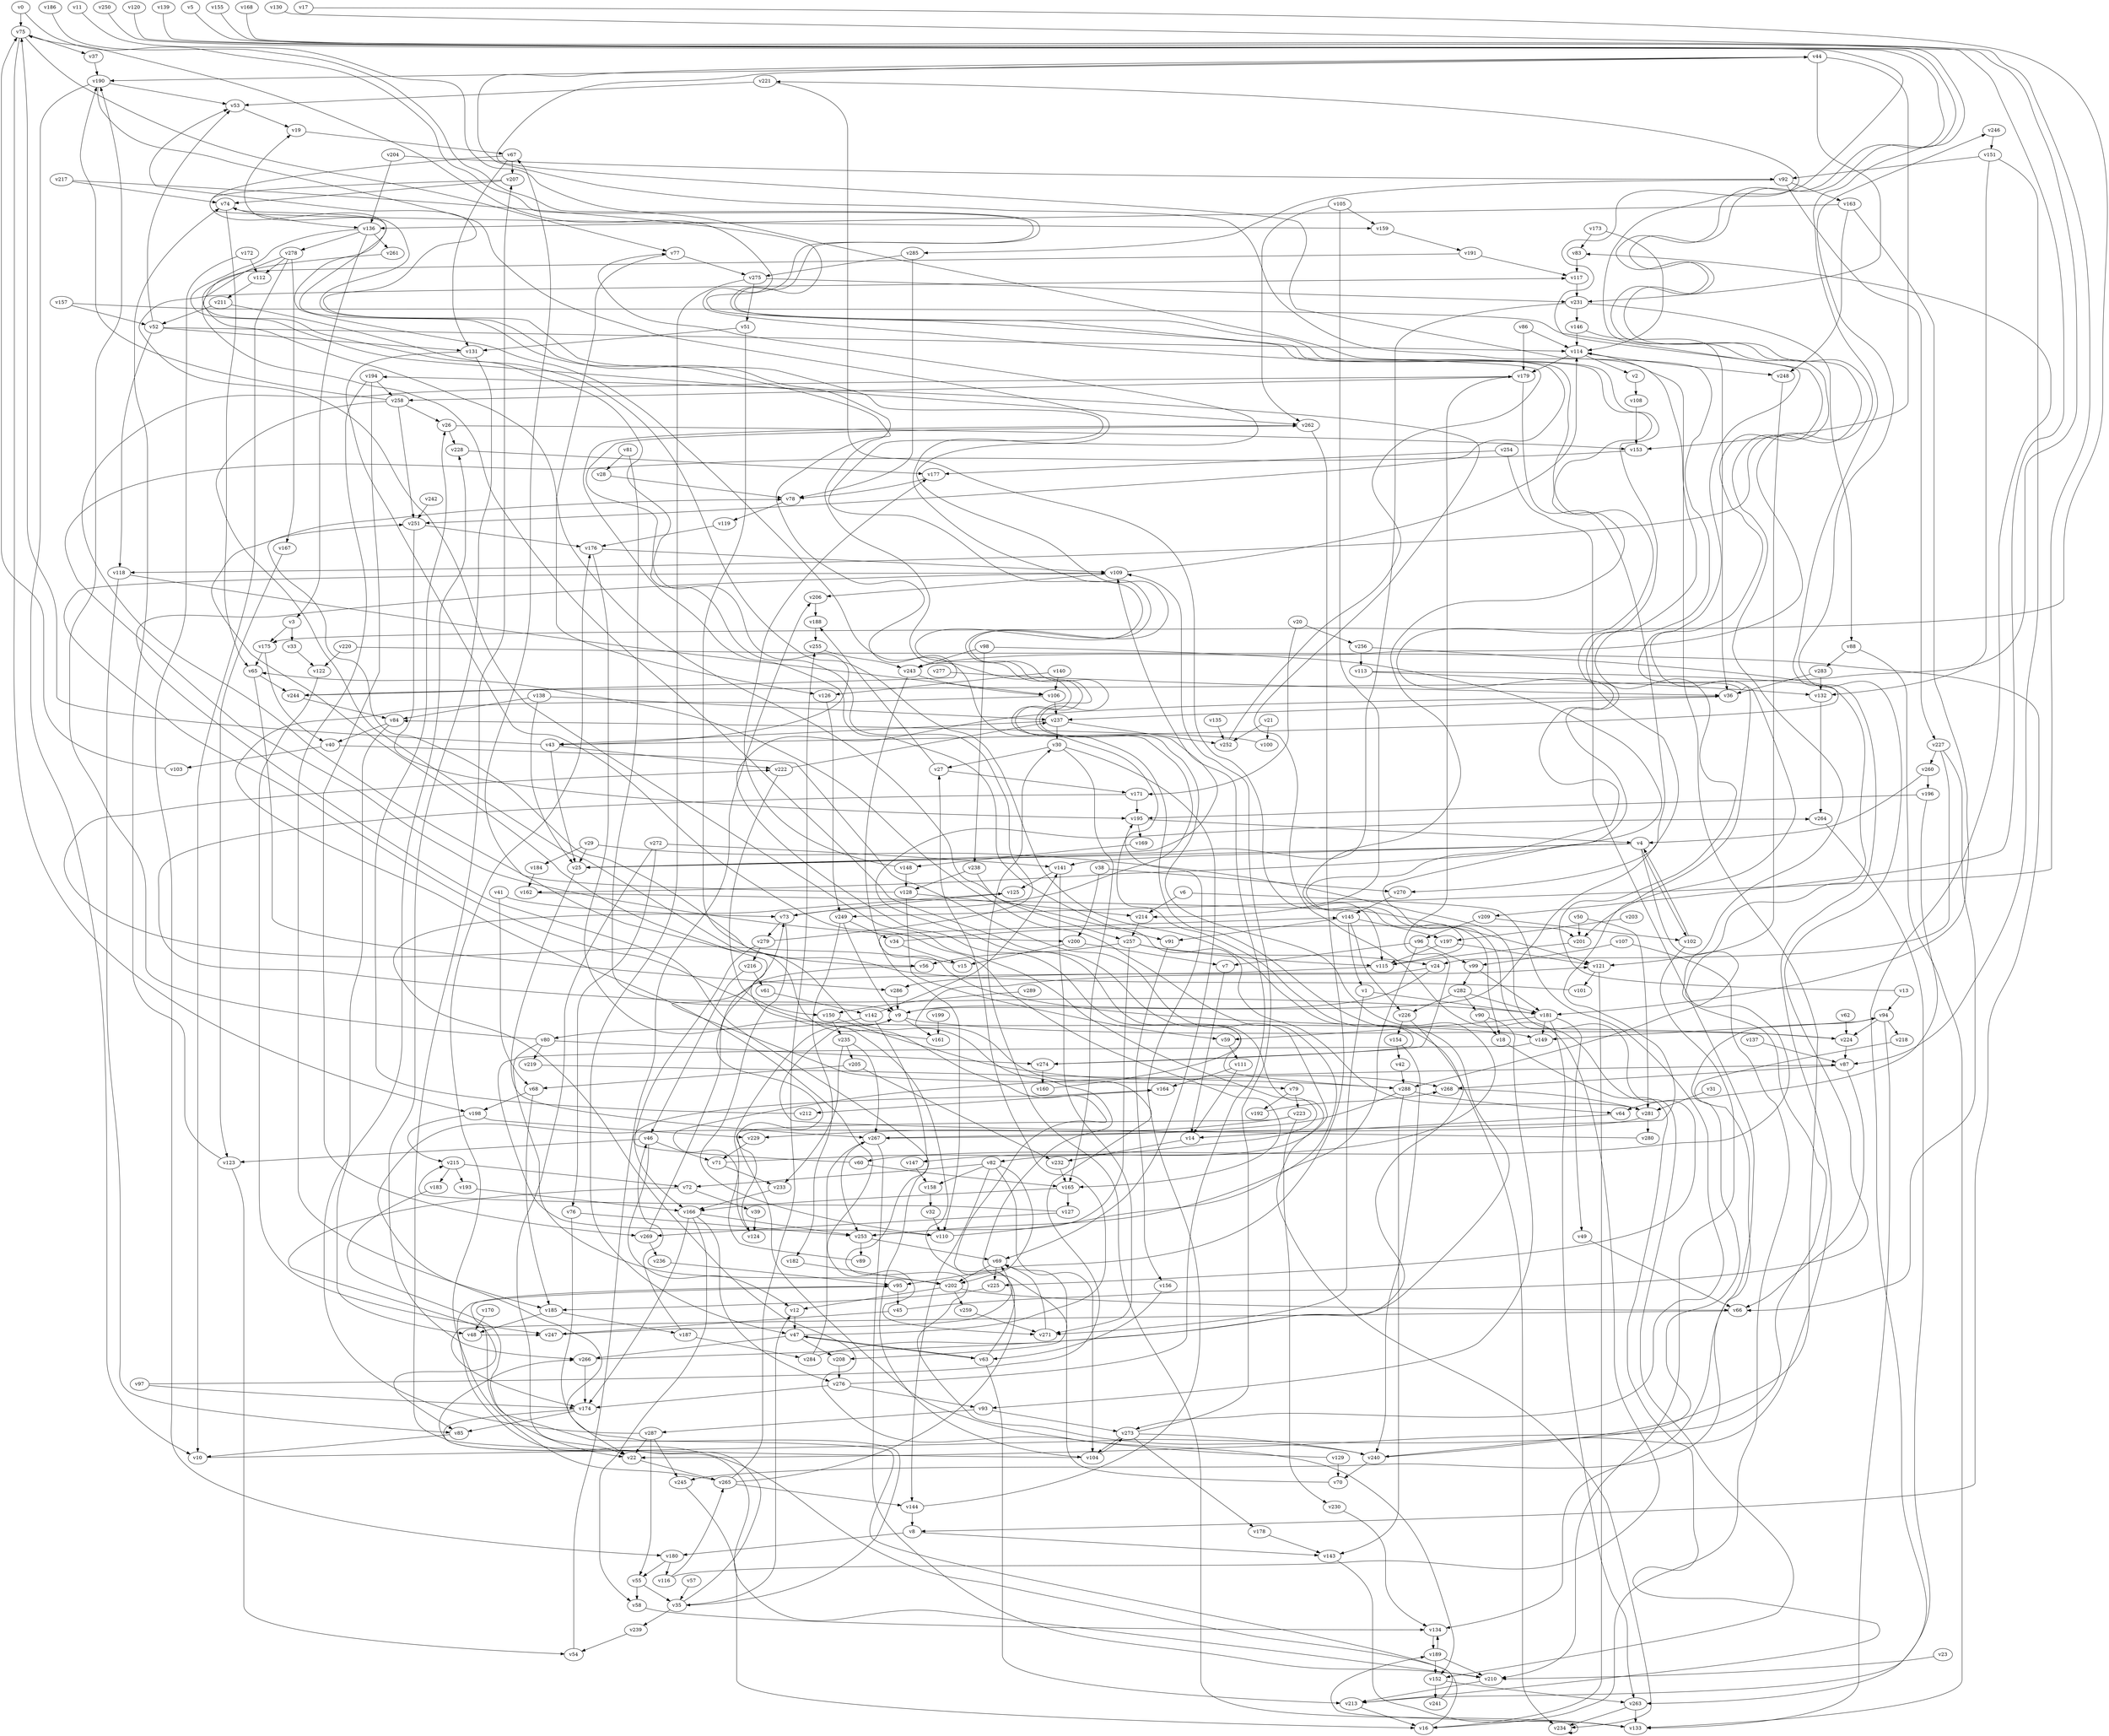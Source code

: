 // Benchmark game 432 - 290 vertices
// time_bound: 126
// targets: v31
digraph G {
    v0 [name="v0", player=1];
    v1 [name="v1", player=1];
    v2 [name="v2", player=1];
    v3 [name="v3", player=0];
    v4 [name="v4", player=1];
    v5 [name="v5", player=0];
    v6 [name="v6", player=1];
    v7 [name="v7", player=0];
    v8 [name="v8", player=1];
    v9 [name="v9", player=1];
    v10 [name="v10", player=1];
    v11 [name="v11", player=0];
    v12 [name="v12", player=0];
    v13 [name="v13", player=1];
    v14 [name="v14", player=1];
    v15 [name="v15", player=1];
    v16 [name="v16", player=0];
    v17 [name="v17", player=0];
    v18 [name="v18", player=1];
    v19 [name="v19", player=0];
    v20 [name="v20", player=0];
    v21 [name="v21", player=1];
    v22 [name="v22", player=1];
    v23 [name="v23", player=1];
    v24 [name="v24", player=1];
    v25 [name="v25", player=1];
    v26 [name="v26", player=1];
    v27 [name="v27", player=1];
    v28 [name="v28", player=0];
    v29 [name="v29", player=1];
    v30 [name="v30", player=1];
    v31 [name="v31", player=1, target=1];
    v32 [name="v32", player=1];
    v33 [name="v33", player=1];
    v34 [name="v34", player=0];
    v35 [name="v35", player=0];
    v36 [name="v36", player=1];
    v37 [name="v37", player=0];
    v38 [name="v38", player=0];
    v39 [name="v39", player=1];
    v40 [name="v40", player=0];
    v41 [name="v41", player=0];
    v42 [name="v42", player=1];
    v43 [name="v43", player=0];
    v44 [name="v44", player=0];
    v45 [name="v45", player=0];
    v46 [name="v46", player=0];
    v47 [name="v47", player=1];
    v48 [name="v48", player=1];
    v49 [name="v49", player=1];
    v50 [name="v50", player=0];
    v51 [name="v51", player=0];
    v52 [name="v52", player=1];
    v53 [name="v53", player=0];
    v54 [name="v54", player=0];
    v55 [name="v55", player=1];
    v56 [name="v56", player=0];
    v57 [name="v57", player=0];
    v58 [name="v58", player=0];
    v59 [name="v59", player=0];
    v60 [name="v60", player=1];
    v61 [name="v61", player=1];
    v62 [name="v62", player=1];
    v63 [name="v63", player=0];
    v64 [name="v64", player=1];
    v65 [name="v65", player=1];
    v66 [name="v66", player=1];
    v67 [name="v67", player=1];
    v68 [name="v68", player=0];
    v69 [name="v69", player=1];
    v70 [name="v70", player=1];
    v71 [name="v71", player=0];
    v72 [name="v72", player=0];
    v73 [name="v73", player=0];
    v74 [name="v74", player=1];
    v75 [name="v75", player=0];
    v76 [name="v76", player=0];
    v77 [name="v77", player=1];
    v78 [name="v78", player=0];
    v79 [name="v79", player=0];
    v80 [name="v80", player=1];
    v81 [name="v81", player=1];
    v82 [name="v82", player=1];
    v83 [name="v83", player=1];
    v84 [name="v84", player=0];
    v85 [name="v85", player=0];
    v86 [name="v86", player=0];
    v87 [name="v87", player=1];
    v88 [name="v88", player=1];
    v89 [name="v89", player=1];
    v90 [name="v90", player=0];
    v91 [name="v91", player=1];
    v92 [name="v92", player=0];
    v93 [name="v93", player=1];
    v94 [name="v94", player=0];
    v95 [name="v95", player=1];
    v96 [name="v96", player=1];
    v97 [name="v97", player=1];
    v98 [name="v98", player=0];
    v99 [name="v99", player=1];
    v100 [name="v100", player=1];
    v101 [name="v101", player=0];
    v102 [name="v102", player=0];
    v103 [name="v103", player=0];
    v104 [name="v104", player=0];
    v105 [name="v105", player=1];
    v106 [name="v106", player=0];
    v107 [name="v107", player=0];
    v108 [name="v108", player=0];
    v109 [name="v109", player=0];
    v110 [name="v110", player=0];
    v111 [name="v111", player=1];
    v112 [name="v112", player=0];
    v113 [name="v113", player=1];
    v114 [name="v114", player=0];
    v115 [name="v115", player=1];
    v116 [name="v116", player=1];
    v117 [name="v117", player=1];
    v118 [name="v118", player=0];
    v119 [name="v119", player=1];
    v120 [name="v120", player=1];
    v121 [name="v121", player=0];
    v122 [name="v122", player=1];
    v123 [name="v123", player=0];
    v124 [name="v124", player=0];
    v125 [name="v125", player=0];
    v126 [name="v126", player=1];
    v127 [name="v127", player=0];
    v128 [name="v128", player=1];
    v129 [name="v129", player=0];
    v130 [name="v130", player=1];
    v131 [name="v131", player=0];
    v132 [name="v132", player=1];
    v133 [name="v133", player=1];
    v134 [name="v134", player=1];
    v135 [name="v135", player=1];
    v136 [name="v136", player=0];
    v137 [name="v137", player=1];
    v138 [name="v138", player=0];
    v139 [name="v139", player=0];
    v140 [name="v140", player=1];
    v141 [name="v141", player=0];
    v142 [name="v142", player=0];
    v143 [name="v143", player=1];
    v144 [name="v144", player=0];
    v145 [name="v145", player=1];
    v146 [name="v146", player=1];
    v147 [name="v147", player=1];
    v148 [name="v148", player=0];
    v149 [name="v149", player=1];
    v150 [name="v150", player=0];
    v151 [name="v151", player=0];
    v152 [name="v152", player=1];
    v153 [name="v153", player=1];
    v154 [name="v154", player=1];
    v155 [name="v155", player=0];
    v156 [name="v156", player=0];
    v157 [name="v157", player=0];
    v158 [name="v158", player=0];
    v159 [name="v159", player=0];
    v160 [name="v160", player=0];
    v161 [name="v161", player=0];
    v162 [name="v162", player=1];
    v163 [name="v163", player=0];
    v164 [name="v164", player=0];
    v165 [name="v165", player=0];
    v166 [name="v166", player=1];
    v167 [name="v167", player=0];
    v168 [name="v168", player=1];
    v169 [name="v169", player=0];
    v170 [name="v170", player=0];
    v171 [name="v171", player=0];
    v172 [name="v172", player=1];
    v173 [name="v173", player=0];
    v174 [name="v174", player=1];
    v175 [name="v175", player=0];
    v176 [name="v176", player=0];
    v177 [name="v177", player=0];
    v178 [name="v178", player=0];
    v179 [name="v179", player=1];
    v180 [name="v180", player=0];
    v181 [name="v181", player=1];
    v182 [name="v182", player=1];
    v183 [name="v183", player=1];
    v184 [name="v184", player=1];
    v185 [name="v185", player=1];
    v186 [name="v186", player=1];
    v187 [name="v187", player=1];
    v188 [name="v188", player=0];
    v189 [name="v189", player=1];
    v190 [name="v190", player=0];
    v191 [name="v191", player=0];
    v192 [name="v192", player=0];
    v193 [name="v193", player=0];
    v194 [name="v194", player=1];
    v195 [name="v195", player=1];
    v196 [name="v196", player=1];
    v197 [name="v197", player=0];
    v198 [name="v198", player=0];
    v199 [name="v199", player=0];
    v200 [name="v200", player=1];
    v201 [name="v201", player=0];
    v202 [name="v202", player=0];
    v203 [name="v203", player=1];
    v204 [name="v204", player=1];
    v205 [name="v205", player=1];
    v206 [name="v206", player=1];
    v207 [name="v207", player=0];
    v208 [name="v208", player=0];
    v209 [name="v209", player=1];
    v210 [name="v210", player=0];
    v211 [name="v211", player=1];
    v212 [name="v212", player=0];
    v213 [name="v213", player=1];
    v214 [name="v214", player=1];
    v215 [name="v215", player=1];
    v216 [name="v216", player=1];
    v217 [name="v217", player=1];
    v218 [name="v218", player=1];
    v219 [name="v219", player=0];
    v220 [name="v220", player=0];
    v221 [name="v221", player=0];
    v222 [name="v222", player=0];
    v223 [name="v223", player=0];
    v224 [name="v224", player=0];
    v225 [name="v225", player=0];
    v226 [name="v226", player=1];
    v227 [name="v227", player=1];
    v228 [name="v228", player=1];
    v229 [name="v229", player=1];
    v230 [name="v230", player=1];
    v231 [name="v231", player=0];
    v232 [name="v232", player=1];
    v233 [name="v233", player=1];
    v234 [name="v234", player=0];
    v235 [name="v235", player=0];
    v236 [name="v236", player=1];
    v237 [name="v237", player=0];
    v238 [name="v238", player=0];
    v239 [name="v239", player=1];
    v240 [name="v240", player=0];
    v241 [name="v241", player=1];
    v242 [name="v242", player=0];
    v243 [name="v243", player=1];
    v244 [name="v244", player=0];
    v245 [name="v245", player=1];
    v246 [name="v246", player=1];
    v247 [name="v247", player=1];
    v248 [name="v248", player=0];
    v249 [name="v249", player=0];
    v250 [name="v250", player=0];
    v251 [name="v251", player=1];
    v252 [name="v252", player=1];
    v253 [name="v253", player=0];
    v254 [name="v254", player=1];
    v255 [name="v255", player=0];
    v256 [name="v256", player=1];
    v257 [name="v257", player=0];
    v258 [name="v258", player=1];
    v259 [name="v259", player=1];
    v260 [name="v260", player=1];
    v261 [name="v261", player=1];
    v262 [name="v262", player=1];
    v263 [name="v263", player=1];
    v264 [name="v264", player=1];
    v265 [name="v265", player=0];
    v266 [name="v266", player=0];
    v267 [name="v267", player=0];
    v268 [name="v268", player=1];
    v269 [name="v269", player=1];
    v270 [name="v270", player=0];
    v271 [name="v271", player=1];
    v272 [name="v272", player=1];
    v273 [name="v273", player=1];
    v274 [name="v274", player=1];
    v275 [name="v275", player=0];
    v276 [name="v276", player=0];
    v277 [name="v277", player=1];
    v278 [name="v278", player=0];
    v279 [name="v279", player=0];
    v280 [name="v280", player=0];
    v281 [name="v281", player=0];
    v282 [name="v282", player=0];
    v283 [name="v283", player=0];
    v284 [name="v284", player=1];
    v285 [name="v285", player=0];
    v286 [name="v286", player=0];
    v287 [name="v287", player=1];
    v288 [name="v288", player=0];
    v289 [name="v289", player=1];

    v0 -> v251 [constraint="t mod 4 == 3"];
    v1 -> v271;
    v2 -> v108;
    v3 -> v175;
    v4 -> v288;
    v5 -> v240 [constraint="t mod 5 == 2"];
    v6 -> v273 [constraint="t < 12"];
    v7 -> v14;
    v8 -> v143;
    v9 -> v44 [constraint="t >= 5"];
    v10 -> v94 [constraint="t < 8"];
    v11 -> v152 [constraint="t >= 5"];
    v12 -> v47;
    v13 -> v44 [constraint="t < 5"];
    v14 -> v232;
    v15 -> v222 [constraint="t < 11"];
    v16 -> v95 [constraint="t >= 4"];
    v17 -> v175 [constraint="t mod 5 == 4"];
    v18 -> v213 [constraint="t mod 4 == 2"];
    v19 -> v67;
    v20 -> v171;
    v21 -> v100;
    v22 -> v265;
    v23 -> v210;
    v24 -> v79 [constraint="t < 11"];
    v25 -> v77 [constraint="t >= 4"];
    v26 -> v228;
    v27 -> v171;
    v28 -> v78;
    v29 -> v225 [constraint="t mod 3 == 1"];
    v30 -> v165;
    v31 -> v281;
    v32 -> v110;
    v33 -> v122;
    v34 -> v201 [constraint="t < 6"];
    v35 -> v266 [constraint="t < 14"];
    v36 -> v237;
    v37 -> v190;
    v38 -> v270;
    v39 -> v124;
    v40 -> v147 [constraint="t < 14"];
    v41 -> v73;
    v42 -> v288;
    v43 -> v75;
    v44 -> v153;
    v45 -> v246 [constraint="t mod 3 == 2"];
    v46 -> v71;
    v47 -> v208;
    v48 -> v247 [constraint="t mod 4 == 0"];
    v49 -> v66;
    v50 -> v281;
    v51 -> v56;
    v52 -> v114;
    v53 -> v19;
    v54 -> v206;
    v55 -> v58;
    v56 -> v152 [constraint="t mod 2 == 0"];
    v57 -> v35;
    v58 -> v134;
    v59 -> v111;
    v60 -> v164 [constraint="t < 7"];
    v61 -> v142;
    v62 -> v224;
    v63 -> v179 [constraint="t mod 2 == 1"];
    v64 -> v14;
    v65 -> v286;
    v66 -> v174 [constraint="t >= 5"];
    v67 -> v159 [constraint="t mod 3 == 2"];
    v68 -> v198;
    v69 -> v202;
    v70 -> v69;
    v71 -> v117 [constraint="t < 5"];
    v72 -> v85 [constraint="t < 6"];
    v73 -> v53 [constraint="t < 12"];
    v74 -> v136;
    v75 -> v77 [constraint="t < 12"];
    v76 -> v253;
    v77 -> v126;
    v78 -> v119;
    v79 -> v192;
    v80 -> v202;
    v81 -> v28;
    v82 -> v202;
    v83 -> v117;
    v84 -> v48;
    v85 -> v10;
    v86 -> v179;
    v87 -> v66;
    v88 -> v283;
    v89 -> v9 [constraint="t < 8"];
    v90 -> v18;
    v91 -> v156;
    v92 -> v227;
    v93 -> v273;
    v94 -> v133;
    v95 -> v45;
    v96 -> v7;
    v97 -> v121 [constraint="t mod 5 == 0"];
    v98 -> v162 [constraint="t >= 4"];
    v99 -> v282;
    v100 -> v84 [constraint="t >= 2"];
    v101 -> v251 [constraint="t < 12"];
    v102 -> v4;
    v103 -> v75;
    v104 -> v207;
    v105 -> v262;
    v106 -> v271 [constraint="t < 8"];
    v107 -> v16;
    v108 -> v153;
    v109 -> v206;
    v110 -> v65 [constraint="t >= 1"];
    v111 -> v14;
    v112 -> v211;
    v113 -> v60 [constraint="t mod 2 == 1"];
    v114 -> v179;
    v115 -> v286;
    v116 -> v194 [constraint="t >= 3"];
    v117 -> v231;
    v118 -> v106 [constraint="t mod 3 == 0"];
    v119 -> v176;
    v120 -> v118 [constraint="t mod 5 == 1"];
    v121 -> v101;
    v122 -> v247;
    v123 -> v54;
    v124 -> v87 [constraint="t < 8"];
    v125 -> v73;
    v126 -> v249;
    v127 -> v215 [constraint="t >= 4"];
    v128 -> v67;
    v129 -> v125 [constraint="t < 5"];
    v130 -> v249 [constraint="t < 7"];
    v131 -> v165 [constraint="t < 5"];
    v132 -> v264;
    v133 -> v189 [constraint="t >= 3"];
    v134 -> v189;
    v135 -> v252;
    v136 -> v262 [constraint="t mod 2 == 1"];
    v137 -> v87;
    v138 -> v84;
    v139 -> v243 [constraint="t >= 1"];
    v140 -> v126;
    v141 -> v271;
    v142 -> v80;
    v143 -> v133;
    v144 -> v195;
    v145 -> v226;
    v146 -> v114;
    v147 -> v158;
    v148 -> v177;
    v149 -> v110 [constraint="t mod 4 == 2"];
    v150 -> v268;
    v151 -> v87;
    v152 -> v241;
    v153 -> v200 [constraint="t mod 2 == 1"];
    v154 -> v42;
    v155 -> v209 [constraint="t >= 5"];
    v156 -> v63;
    v157 -> v201 [constraint="t < 12"];
    v158 -> v32;
    v159 -> v191;
    v160 -> v264 [constraint="t >= 1"];
    v161 -> v109 [constraint="t mod 3 == 1"];
    v162 -> v121 [constraint="t < 13"];
    v163 -> v181;
    v164 -> v212;
    v165 -> v166;
    v166 -> v58;
    v167 -> v123;
    v168 -> v244 [constraint="t < 7"];
    v169 -> v148;
    v170 -> v48;
    v171 -> v181 [constraint="t mod 2 == 1"];
    v172 -> v112;
    v173 -> v83;
    v174 -> v210 [constraint="t >= 3"];
    v175 -> v40;
    v176 -> v149;
    v177 -> v78;
    v178 -> v143;
    v179 -> v274;
    v180 -> v55;
    v181 -> v49;
    v182 -> v202;
    v183 -> v22 [constraint="t mod 5 == 2"];
    v184 -> v162;
    v185 -> v48;
    v186 -> v115 [constraint="t < 14"];
    v187 -> v46 [constraint="t >= 2"];
    v188 -> v255;
    v189 -> v210;
    v190 -> v82 [constraint="t mod 2 == 1"];
    v191 -> v234 [constraint="t mod 5 == 2"];
    v192 -> v268 [constraint="t mod 4 == 1"];
    v193 -> v166;
    v194 -> v258;
    v195 -> v4;
    v196 -> v64;
    v197 -> v121;
    v198 -> v229;
    v199 -> v161;
    v200 -> v7;
    v201 -> v115;
    v202 -> v259;
    v203 -> v197;
    v204 -> v92;
    v205 -> v68;
    v206 -> v188;
    v207 -> v244 [constraint="t mod 5 == 0"];
    v208 -> v276;
    v209 -> v102;
    v210 -> v213;
    v211 -> v274 [constraint="t mod 2 == 0"];
    v212 -> v26;
    v213 -> v83 [constraint="t >= 5"];
    v214 -> v257;
    v215 -> v193;
    v216 -> v46;
    v217 -> v18 [constraint="t >= 2"];
    v218 -> v245 [constraint="t >= 2"];
    v219 -> v288;
    v220 -> v8 [constraint="t >= 2"];
    v221 -> v53;
    v222 -> v237;
    v223 -> v124 [constraint="t mod 3 == 0"];
    v224 -> v145 [constraint="t mod 2 == 0"];
    v225 -> v185;
    v226 -> v234;
    v227 -> v260;
    v228 -> v177;
    v229 -> v71;
    v230 -> v134;
    v231 -> v146;
    v232 -> v165;
    v233 -> v166;
    v234 -> v234;
    v235 -> v233;
    v236 -> v95;
    v237 -> v252;
    v238 -> v91;
    v239 -> v54;
    v240 -> v109 [constraint="t >= 2"];
    v241 -> v95 [constraint="t mod 5 == 2"];
    v242 -> v251;
    v243 -> v106;
    v244 -> v84;
    v245 -> v16;
    v246 -> v151;
    v247 -> v78 [constraint="t mod 5 == 1"];
    v248 -> v121;
    v249 -> v182;
    v250 -> v22 [constraint="t >= 5"];
    v251 -> v176;
    v252 -> v75 [constraint="t < 13"];
    v253 -> v89;
    v254 -> v177;
    v255 -> v243;
    v256 -> v43 [constraint="t < 8"];
    v257 -> v115;
    v258 -> v208 [constraint="t >= 5"];
    v259 -> v271;
    v260 -> v196;
    v261 -> v257 [constraint="t mod 5 == 3"];
    v262 -> v281 [constraint="t < 6"];
    v263 -> v133;
    v264 -> v263;
    v265 -> v69;
    v266 -> v19 [constraint="t >= 5"];
    v267 -> v221 [constraint="t mod 5 == 2"];
    v268 -> v281;
    v269 -> v73;
    v270 -> v145;
    v271 -> v69;
    v272 -> v22;
    v273 -> v104;
    v274 -> v160;
    v275 -> v51;
    v276 -> v93;
    v277 -> v36;
    v278 -> v43 [constraint="t >= 4"];
    v279 -> v262 [constraint="t < 7"];
    v280 -> v9 [constraint="t < 7"];
    v281 -> v35 [constraint="t < 14"];
    v282 -> v90;
    v283 -> v36;
    v284 -> v74 [constraint="t mod 2 == 1"];
    v285 -> v275;
    v286 -> v9;
    v287 -> v22;
    v288 -> v36 [constraint="t >= 3"];
    v289 -> v150;
    v257 -> v253;
    v205 -> v232;
    v41 -> v68;
    v288 -> v267;
    v197 -> v115;
    v265 -> v255;
    v157 -> v52;
    v181 -> v263;
    v276 -> v109;
    v13 -> v94;
    v195 -> v169;
    v105 -> v159;
    v82 -> v144;
    v251 -> v195;
    v275 -> v47;
    v9 -> v161;
    v138 -> v237;
    v213 -> v16;
    v84 -> v40;
    v152 -> v263;
    v65 -> v244;
    v136 -> v3;
    v166 -> v174;
    v29 -> v25;
    v194 -> v269;
    v43 -> v25;
    v52 -> v53;
    v174 -> v85;
    v43 -> v222;
    v45 -> v247;
    v273 -> v178;
    v227 -> v66;
    v60 -> v165;
    v74 -> v65;
    v46 -> v123;
    v231 -> v88;
    v75 -> v37;
    v151 -> v132;
    v94 -> v218;
    v238 -> v128;
    v235 -> v205;
    v272 -> v76;
    v154 -> v240;
    v257 -> v24;
    v224 -> v87;
    v8 -> v180;
    v175 -> v65;
    v194 -> v185;
    v80 -> v190;
    v226 -> v154;
    v141 -> v125;
    v21 -> v252;
    v55 -> v35;
    v249 -> v34;
    v196 -> v195;
    v96 -> v99;
    v73 -> v279;
    v249 -> v9;
    v176 -> v109;
    v20 -> v256;
    v179 -> v258;
    v72 -> v39;
    v123 -> v74;
    v240 -> v114;
    v69 -> v225;
    v198 -> v215;
    v187 -> v284;
    v215 -> v72;
    v80 -> v274;
    v71 -> v233;
    v263 -> v234;
    v237 -> v43;
    v266 -> v174;
    v145 -> v91;
    v0 -> v75;
    v30 -> v27;
    v92 -> v163;
    v235 -> v267;
    v240 -> v70;
    v44 -> v190;
    v35 -> v12;
    v216 -> v61;
    v68 -> v185;
    v222 -> v150;
    v267 -> v253;
    v202 -> v12;
    v116 -> v265;
    v46 -> v12;
    v211 -> v52;
    v90 -> v93;
    v273 -> v109;
    v67 -> v131;
    v150 -> v235;
    v93 -> v287;
    v221 -> v115;
    v76 -> v22;
    v282 -> v226;
    v104 -> v273;
    v191 -> v117;
    v145 -> v1;
    v80 -> v219;
    v166 -> v276;
    v63 -> v47;
    v4 -> v141;
    v269 -> v236;
    v82 -> v104;
    v171 -> v195;
    v97 -> v174;
    v276 -> v174;
    v94 -> v224;
    v30 -> v69;
    v105 -> v214;
    v202 -> v66;
    v282 -> v181;
    v138 -> v25;
    v179 -> v270;
    v63 -> v213;
    v51 -> v131;
    v146 -> v36;
    v82 -> v72;
    v231 -> v25;
    v88 -> v133;
    v166 -> v253;
    v190 -> v53;
    v34 -> v15;
    v99 -> v181;
    v272 -> v141;
    v4 -> v25;
    v223 -> v230;
    v148 -> v128;
    v172 -> v180;
    v223 -> v229;
    v181 -> v149;
    v151 -> v92;
    v200 -> v15;
    v87 -> v268;
    v265 -> v144;
    v128 -> v214;
    v275 -> v231;
    v52 -> v118;
    v287 -> v228;
    v86 -> v114;
    v38 -> v200;
    v215 -> v183;
    v189 -> v152;
    v127 -> v269;
    v163 -> v136;
    v47 -> v266;
    v47 -> v63;
    v27 -> v188;
    v75 -> v198;
    v260 -> v4;
    v258 -> v190;
    v9 -> v224;
    v145 -> v197;
    v92 -> v285;
    v163 -> v248;
    v262 -> v95;
    v180 -> v116;
    v273 -> v240;
    v142 -> v104;
    v29 -> v184;
    v24 -> v9;
    v35 -> v239;
    v133 -> v30;
    v256 -> v113;
    v140 -> v106;
    v50 -> v201;
    v253 -> v69;
    v79 -> v223;
    v1 -> v181;
    v106 -> v237;
    v257 -> v56;
    v67 -> v207;
    v204 -> v136;
    v165 -> v127;
    v281 -> v280;
    v109 -> v114;
    v4 -> v102;
    v142 -> v141;
    v279 -> v166;
    v3 -> v33;
    v217 -> v74;
    v284 -> v267;
    v40 -> v103;
    v173 -> v114;
    v237 -> v30;
    v26 -> v153;
    v258 -> v26;
    v243 -> v110;
    v82 -> v158;
    v77 -> v275;
    v287 -> v245;
    v207 -> v74;
    v98 -> v243;
    v278 -> v167;
    v227 -> v24;
    v102 -> v210;
    v111 -> v164;
    v185 -> v187;
    v258 -> v251;
    v52 -> v131;
    v254 -> v134;
    v136 -> v261;
    v267 -> v210;
    v283 -> v132;
    v209 -> v96;
    v220 -> v122;
    v114 -> v2;
    v44 -> v231;
    v144 -> v8;
    v265 -> v176;
    v190 -> v10;
    v288 -> v64;
    v278 -> v112;
    v278 -> v10;
    v189 -> v134;
    v121 -> v16;
    v131 -> v266;
    v81 -> v9;
    v136 -> v278;
    v118 -> v85;
    v287 -> v55;
    v114 -> v248;
    v25 -> v267;
    v181 -> v59;
    v47 -> v27;
    v279 -> v216;
    v288 -> v143;
    v96 -> v253;
    v129 -> v70;
    v113 -> v132;
    v98 -> v238;
    v128 -> v59;
    v73 -> v110;
    v94 -> v149;
    v285 -> v78;
    v6 -> v214;
    v107 -> v99;
}
